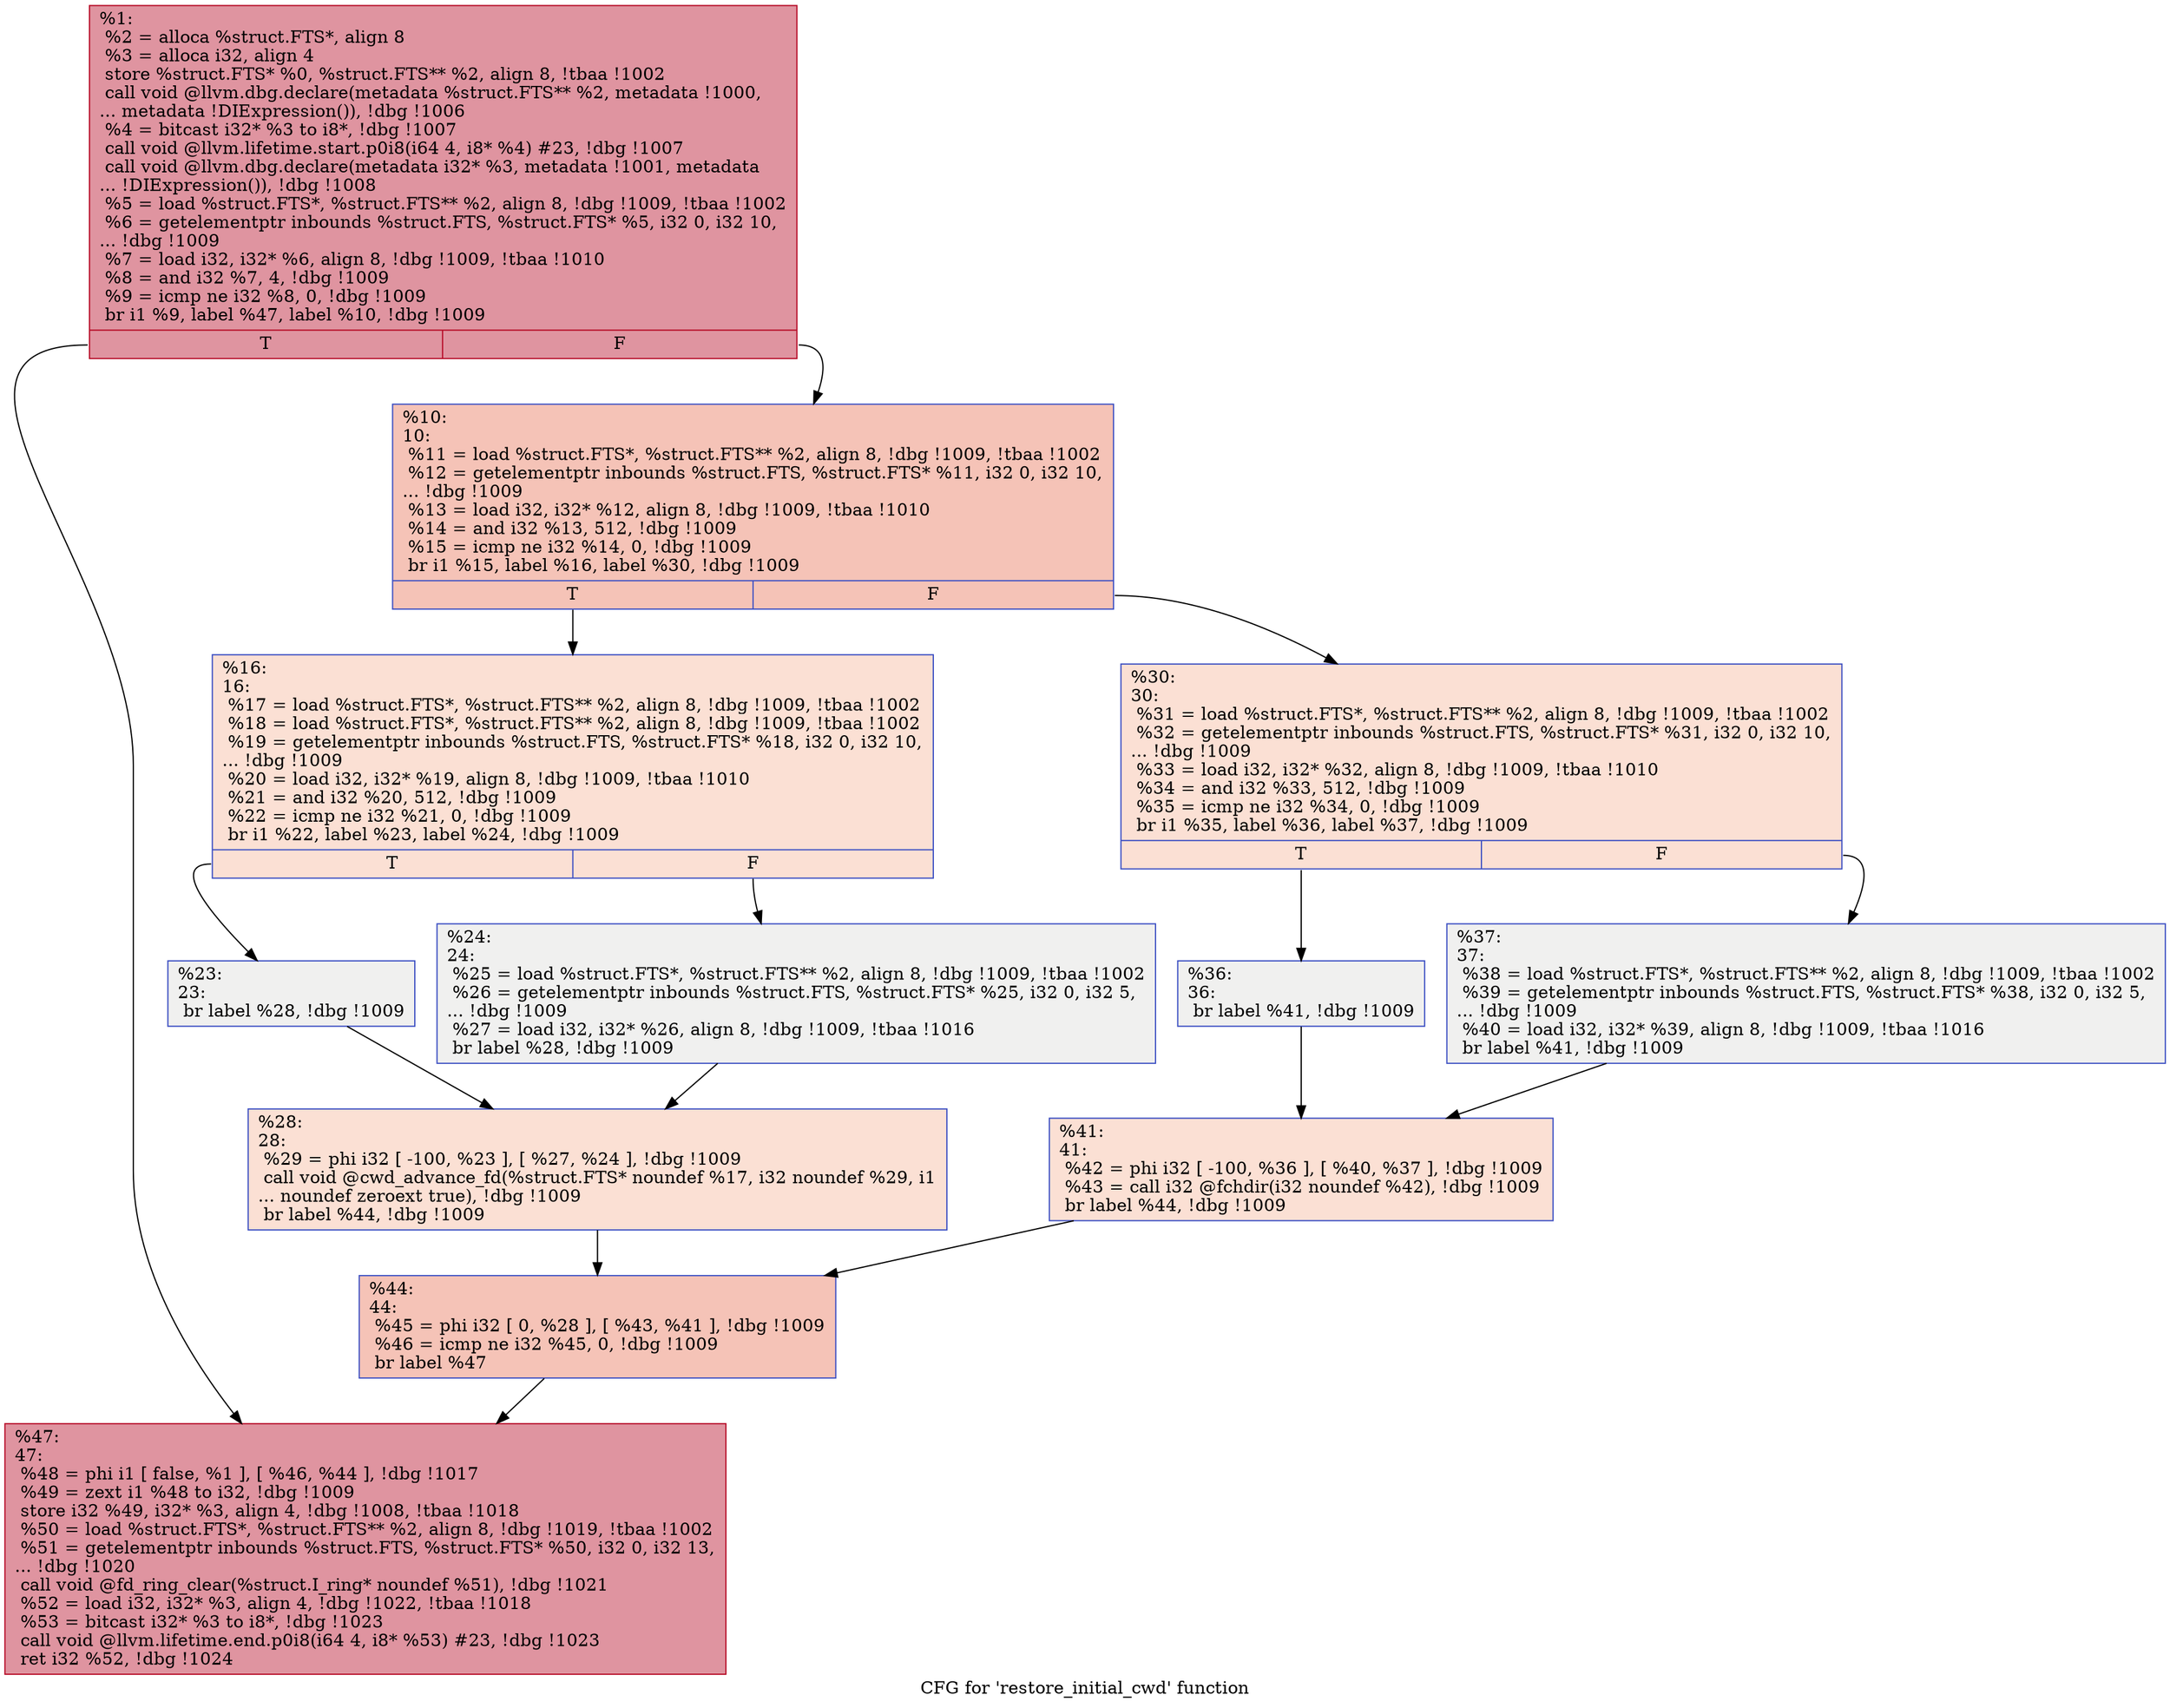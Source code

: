 digraph "CFG for 'restore_initial_cwd' function" {
	label="CFG for 'restore_initial_cwd' function";

	Node0x20af700 [shape=record,color="#b70d28ff", style=filled, fillcolor="#b70d2870",label="{%1:\l  %2 = alloca %struct.FTS*, align 8\l  %3 = alloca i32, align 4\l  store %struct.FTS* %0, %struct.FTS** %2, align 8, !tbaa !1002\l  call void @llvm.dbg.declare(metadata %struct.FTS** %2, metadata !1000,\l... metadata !DIExpression()), !dbg !1006\l  %4 = bitcast i32* %3 to i8*, !dbg !1007\l  call void @llvm.lifetime.start.p0i8(i64 4, i8* %4) #23, !dbg !1007\l  call void @llvm.dbg.declare(metadata i32* %3, metadata !1001, metadata\l... !DIExpression()), !dbg !1008\l  %5 = load %struct.FTS*, %struct.FTS** %2, align 8, !dbg !1009, !tbaa !1002\l  %6 = getelementptr inbounds %struct.FTS, %struct.FTS* %5, i32 0, i32 10,\l... !dbg !1009\l  %7 = load i32, i32* %6, align 8, !dbg !1009, !tbaa !1010\l  %8 = and i32 %7, 4, !dbg !1009\l  %9 = icmp ne i32 %8, 0, !dbg !1009\l  br i1 %9, label %47, label %10, !dbg !1009\l|{<s0>T|<s1>F}}"];
	Node0x20af700:s0 -> Node0x20fe3d0;
	Node0x20af700:s1 -> Node0x20fe0b0;
	Node0x20fe0b0 [shape=record,color="#3d50c3ff", style=filled, fillcolor="#e8765c70",label="{%10:\l10:                                               \l  %11 = load %struct.FTS*, %struct.FTS** %2, align 8, !dbg !1009, !tbaa !1002\l  %12 = getelementptr inbounds %struct.FTS, %struct.FTS* %11, i32 0, i32 10,\l... !dbg !1009\l  %13 = load i32, i32* %12, align 8, !dbg !1009, !tbaa !1010\l  %14 = and i32 %13, 512, !dbg !1009\l  %15 = icmp ne i32 %14, 0, !dbg !1009\l  br i1 %15, label %16, label %30, !dbg !1009\l|{<s0>T|<s1>F}}"];
	Node0x20fe0b0:s0 -> Node0x20fe100;
	Node0x20fe0b0:s1 -> Node0x20fe240;
	Node0x20fe100 [shape=record,color="#3d50c3ff", style=filled, fillcolor="#f7b99e70",label="{%16:\l16:                                               \l  %17 = load %struct.FTS*, %struct.FTS** %2, align 8, !dbg !1009, !tbaa !1002\l  %18 = load %struct.FTS*, %struct.FTS** %2, align 8, !dbg !1009, !tbaa !1002\l  %19 = getelementptr inbounds %struct.FTS, %struct.FTS* %18, i32 0, i32 10,\l... !dbg !1009\l  %20 = load i32, i32* %19, align 8, !dbg !1009, !tbaa !1010\l  %21 = and i32 %20, 512, !dbg !1009\l  %22 = icmp ne i32 %21, 0, !dbg !1009\l  br i1 %22, label %23, label %24, !dbg !1009\l|{<s0>T|<s1>F}}"];
	Node0x20fe100:s0 -> Node0x20fe150;
	Node0x20fe100:s1 -> Node0x20fe1a0;
	Node0x20fe150 [shape=record,color="#3d50c3ff", style=filled, fillcolor="#dedcdb70",label="{%23:\l23:                                               \l  br label %28, !dbg !1009\l}"];
	Node0x20fe150 -> Node0x20fe1f0;
	Node0x20fe1a0 [shape=record,color="#3d50c3ff", style=filled, fillcolor="#dedcdb70",label="{%24:\l24:                                               \l  %25 = load %struct.FTS*, %struct.FTS** %2, align 8, !dbg !1009, !tbaa !1002\l  %26 = getelementptr inbounds %struct.FTS, %struct.FTS* %25, i32 0, i32 5,\l... !dbg !1009\l  %27 = load i32, i32* %26, align 8, !dbg !1009, !tbaa !1016\l  br label %28, !dbg !1009\l}"];
	Node0x20fe1a0 -> Node0x20fe1f0;
	Node0x20fe1f0 [shape=record,color="#3d50c3ff", style=filled, fillcolor="#f7b99e70",label="{%28:\l28:                                               \l  %29 = phi i32 [ -100, %23 ], [ %27, %24 ], !dbg !1009\l  call void @cwd_advance_fd(%struct.FTS* noundef %17, i32 noundef %29, i1\l... noundef zeroext true), !dbg !1009\l  br label %44, !dbg !1009\l}"];
	Node0x20fe1f0 -> Node0x20fe380;
	Node0x20fe240 [shape=record,color="#3d50c3ff", style=filled, fillcolor="#f7b99e70",label="{%30:\l30:                                               \l  %31 = load %struct.FTS*, %struct.FTS** %2, align 8, !dbg !1009, !tbaa !1002\l  %32 = getelementptr inbounds %struct.FTS, %struct.FTS* %31, i32 0, i32 10,\l... !dbg !1009\l  %33 = load i32, i32* %32, align 8, !dbg !1009, !tbaa !1010\l  %34 = and i32 %33, 512, !dbg !1009\l  %35 = icmp ne i32 %34, 0, !dbg !1009\l  br i1 %35, label %36, label %37, !dbg !1009\l|{<s0>T|<s1>F}}"];
	Node0x20fe240:s0 -> Node0x20fe290;
	Node0x20fe240:s1 -> Node0x20fe2e0;
	Node0x20fe290 [shape=record,color="#3d50c3ff", style=filled, fillcolor="#dedcdb70",label="{%36:\l36:                                               \l  br label %41, !dbg !1009\l}"];
	Node0x20fe290 -> Node0x20fe330;
	Node0x20fe2e0 [shape=record,color="#3d50c3ff", style=filled, fillcolor="#dedcdb70",label="{%37:\l37:                                               \l  %38 = load %struct.FTS*, %struct.FTS** %2, align 8, !dbg !1009, !tbaa !1002\l  %39 = getelementptr inbounds %struct.FTS, %struct.FTS* %38, i32 0, i32 5,\l... !dbg !1009\l  %40 = load i32, i32* %39, align 8, !dbg !1009, !tbaa !1016\l  br label %41, !dbg !1009\l}"];
	Node0x20fe2e0 -> Node0x20fe330;
	Node0x20fe330 [shape=record,color="#3d50c3ff", style=filled, fillcolor="#f7b99e70",label="{%41:\l41:                                               \l  %42 = phi i32 [ -100, %36 ], [ %40, %37 ], !dbg !1009\l  %43 = call i32 @fchdir(i32 noundef %42), !dbg !1009\l  br label %44, !dbg !1009\l}"];
	Node0x20fe330 -> Node0x20fe380;
	Node0x20fe380 [shape=record,color="#3d50c3ff", style=filled, fillcolor="#e8765c70",label="{%44:\l44:                                               \l  %45 = phi i32 [ 0, %28 ], [ %43, %41 ], !dbg !1009\l  %46 = icmp ne i32 %45, 0, !dbg !1009\l  br label %47\l}"];
	Node0x20fe380 -> Node0x20fe3d0;
	Node0x20fe3d0 [shape=record,color="#b70d28ff", style=filled, fillcolor="#b70d2870",label="{%47:\l47:                                               \l  %48 = phi i1 [ false, %1 ], [ %46, %44 ], !dbg !1017\l  %49 = zext i1 %48 to i32, !dbg !1009\l  store i32 %49, i32* %3, align 4, !dbg !1008, !tbaa !1018\l  %50 = load %struct.FTS*, %struct.FTS** %2, align 8, !dbg !1019, !tbaa !1002\l  %51 = getelementptr inbounds %struct.FTS, %struct.FTS* %50, i32 0, i32 13,\l... !dbg !1020\l  call void @fd_ring_clear(%struct.I_ring* noundef %51), !dbg !1021\l  %52 = load i32, i32* %3, align 4, !dbg !1022, !tbaa !1018\l  %53 = bitcast i32* %3 to i8*, !dbg !1023\l  call void @llvm.lifetime.end.p0i8(i64 4, i8* %53) #23, !dbg !1023\l  ret i32 %52, !dbg !1024\l}"];
}

